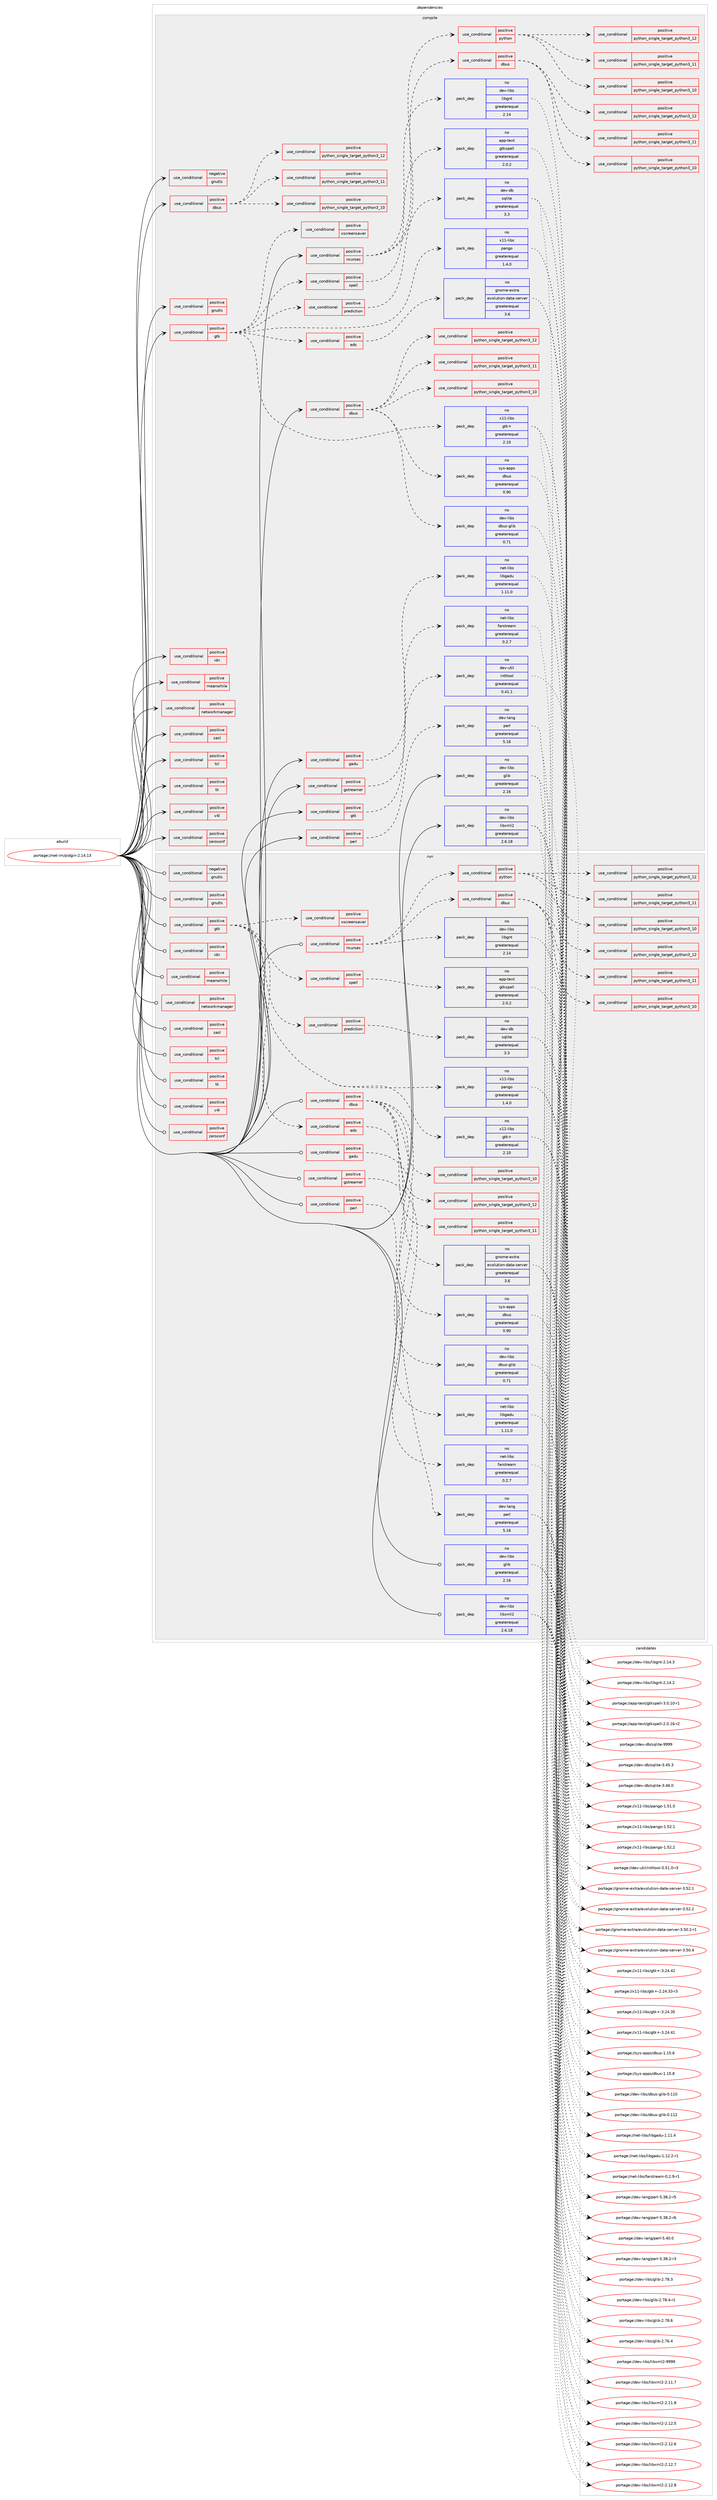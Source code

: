 digraph prolog {

# *************
# Graph options
# *************

newrank=true;
concentrate=true;
compound=true;
graph [rankdir=LR,fontname=Helvetica,fontsize=10,ranksep=1.5];#, ranksep=2.5, nodesep=0.2];
edge  [arrowhead=vee];
node  [fontname=Helvetica,fontsize=10];

# **********
# The ebuild
# **********

subgraph cluster_leftcol {
color=gray;
rank=same;
label=<<i>ebuild</i>>;
id [label="portage://net-im/pidgin-2.14.13", color=red, width=4, href="../net-im/pidgin-2.14.13.svg"];
}

# ****************
# The dependencies
# ****************

subgraph cluster_midcol {
color=gray;
label=<<i>dependencies</i>>;
subgraph cluster_compile {
fillcolor="#eeeeee";
style=filled;
label=<<i>compile</i>>;
subgraph cond89296 {
dependency180129 [label=<<TABLE BORDER="0" CELLBORDER="1" CELLSPACING="0" CELLPADDING="4"><TR><TD ROWSPAN="3" CELLPADDING="10">use_conditional</TD></TR><TR><TD>negative</TD></TR><TR><TD>gnutls</TD></TR></TABLE>>, shape=none, color=red];
# *** BEGIN UNKNOWN DEPENDENCY TYPE (TODO) ***
# dependency180129 -> package_dependency(portage://net-im/pidgin-2.14.13,install,no,dev-libs,nspr,none,[,,],[],[])
# *** END UNKNOWN DEPENDENCY TYPE (TODO) ***

# *** BEGIN UNKNOWN DEPENDENCY TYPE (TODO) ***
# dependency180129 -> package_dependency(portage://net-im/pidgin-2.14.13,install,no,dev-libs,nss,none,[,,],[],[])
# *** END UNKNOWN DEPENDENCY TYPE (TODO) ***

}
id:e -> dependency180129:w [weight=20,style="solid",arrowhead="vee"];
subgraph cond89297 {
dependency180130 [label=<<TABLE BORDER="0" CELLBORDER="1" CELLSPACING="0" CELLPADDING="4"><TR><TD ROWSPAN="3" CELLPADDING="10">use_conditional</TD></TR><TR><TD>positive</TD></TR><TR><TD>dbus</TD></TR></TABLE>>, shape=none, color=red];
subgraph cond89298 {
dependency180131 [label=<<TABLE BORDER="0" CELLBORDER="1" CELLSPACING="0" CELLPADDING="4"><TR><TD ROWSPAN="3" CELLPADDING="10">use_conditional</TD></TR><TR><TD>positive</TD></TR><TR><TD>python_single_target_python3_10</TD></TR></TABLE>>, shape=none, color=red];
# *** BEGIN UNKNOWN DEPENDENCY TYPE (TODO) ***
# dependency180131 -> package_dependency(portage://net-im/pidgin-2.14.13,install,no,dev-lang,python,none,[,,],[slot(3.10)],[])
# *** END UNKNOWN DEPENDENCY TYPE (TODO) ***

}
dependency180130:e -> dependency180131:w [weight=20,style="dashed",arrowhead="vee"];
subgraph cond89299 {
dependency180132 [label=<<TABLE BORDER="0" CELLBORDER="1" CELLSPACING="0" CELLPADDING="4"><TR><TD ROWSPAN="3" CELLPADDING="10">use_conditional</TD></TR><TR><TD>positive</TD></TR><TR><TD>python_single_target_python3_11</TD></TR></TABLE>>, shape=none, color=red];
# *** BEGIN UNKNOWN DEPENDENCY TYPE (TODO) ***
# dependency180132 -> package_dependency(portage://net-im/pidgin-2.14.13,install,no,dev-lang,python,none,[,,],[slot(3.11)],[])
# *** END UNKNOWN DEPENDENCY TYPE (TODO) ***

}
dependency180130:e -> dependency180132:w [weight=20,style="dashed",arrowhead="vee"];
subgraph cond89300 {
dependency180133 [label=<<TABLE BORDER="0" CELLBORDER="1" CELLSPACING="0" CELLPADDING="4"><TR><TD ROWSPAN="3" CELLPADDING="10">use_conditional</TD></TR><TR><TD>positive</TD></TR><TR><TD>python_single_target_python3_12</TD></TR></TABLE>>, shape=none, color=red];
# *** BEGIN UNKNOWN DEPENDENCY TYPE (TODO) ***
# dependency180133 -> package_dependency(portage://net-im/pidgin-2.14.13,install,no,dev-lang,python,none,[,,],[slot(3.12)],[])
# *** END UNKNOWN DEPENDENCY TYPE (TODO) ***

}
dependency180130:e -> dependency180133:w [weight=20,style="dashed",arrowhead="vee"];
}
id:e -> dependency180130:w [weight=20,style="solid",arrowhead="vee"];
subgraph cond89301 {
dependency180134 [label=<<TABLE BORDER="0" CELLBORDER="1" CELLSPACING="0" CELLPADDING="4"><TR><TD ROWSPAN="3" CELLPADDING="10">use_conditional</TD></TR><TR><TD>positive</TD></TR><TR><TD>dbus</TD></TR></TABLE>>, shape=none, color=red];
subgraph pack88285 {
dependency180135 [label=<<TABLE BORDER="0" CELLBORDER="1" CELLSPACING="0" CELLPADDING="4" WIDTH="220"><TR><TD ROWSPAN="6" CELLPADDING="30">pack_dep</TD></TR><TR><TD WIDTH="110">no</TD></TR><TR><TD>dev-libs</TD></TR><TR><TD>dbus-glib</TD></TR><TR><TD>greaterequal</TD></TR><TR><TD>0.71</TD></TR></TABLE>>, shape=none, color=blue];
}
dependency180134:e -> dependency180135:w [weight=20,style="dashed",arrowhead="vee"];
subgraph pack88286 {
dependency180136 [label=<<TABLE BORDER="0" CELLBORDER="1" CELLSPACING="0" CELLPADDING="4" WIDTH="220"><TR><TD ROWSPAN="6" CELLPADDING="30">pack_dep</TD></TR><TR><TD WIDTH="110">no</TD></TR><TR><TD>sys-apps</TD></TR><TR><TD>dbus</TD></TR><TR><TD>greaterequal</TD></TR><TR><TD>0.90</TD></TR></TABLE>>, shape=none, color=blue];
}
dependency180134:e -> dependency180136:w [weight=20,style="dashed",arrowhead="vee"];
subgraph cond89302 {
dependency180137 [label=<<TABLE BORDER="0" CELLBORDER="1" CELLSPACING="0" CELLPADDING="4"><TR><TD ROWSPAN="3" CELLPADDING="10">use_conditional</TD></TR><TR><TD>positive</TD></TR><TR><TD>python_single_target_python3_10</TD></TR></TABLE>>, shape=none, color=red];
# *** BEGIN UNKNOWN DEPENDENCY TYPE (TODO) ***
# dependency180137 -> package_dependency(portage://net-im/pidgin-2.14.13,install,no,dev-python,dbus-python,none,[,,],[],[use(enable(python_targets_python3_10),negative)])
# *** END UNKNOWN DEPENDENCY TYPE (TODO) ***

}
dependency180134:e -> dependency180137:w [weight=20,style="dashed",arrowhead="vee"];
subgraph cond89303 {
dependency180138 [label=<<TABLE BORDER="0" CELLBORDER="1" CELLSPACING="0" CELLPADDING="4"><TR><TD ROWSPAN="3" CELLPADDING="10">use_conditional</TD></TR><TR><TD>positive</TD></TR><TR><TD>python_single_target_python3_11</TD></TR></TABLE>>, shape=none, color=red];
# *** BEGIN UNKNOWN DEPENDENCY TYPE (TODO) ***
# dependency180138 -> package_dependency(portage://net-im/pidgin-2.14.13,install,no,dev-python,dbus-python,none,[,,],[],[use(enable(python_targets_python3_11),negative)])
# *** END UNKNOWN DEPENDENCY TYPE (TODO) ***

}
dependency180134:e -> dependency180138:w [weight=20,style="dashed",arrowhead="vee"];
subgraph cond89304 {
dependency180139 [label=<<TABLE BORDER="0" CELLBORDER="1" CELLSPACING="0" CELLPADDING="4"><TR><TD ROWSPAN="3" CELLPADDING="10">use_conditional</TD></TR><TR><TD>positive</TD></TR><TR><TD>python_single_target_python3_12</TD></TR></TABLE>>, shape=none, color=red];
# *** BEGIN UNKNOWN DEPENDENCY TYPE (TODO) ***
# dependency180139 -> package_dependency(portage://net-im/pidgin-2.14.13,install,no,dev-python,dbus-python,none,[,,],[],[use(enable(python_targets_python3_12),negative)])
# *** END UNKNOWN DEPENDENCY TYPE (TODO) ***

}
dependency180134:e -> dependency180139:w [weight=20,style="dashed",arrowhead="vee"];
}
id:e -> dependency180134:w [weight=20,style="solid",arrowhead="vee"];
subgraph cond89305 {
dependency180140 [label=<<TABLE BORDER="0" CELLBORDER="1" CELLSPACING="0" CELLPADDING="4"><TR><TD ROWSPAN="3" CELLPADDING="10">use_conditional</TD></TR><TR><TD>positive</TD></TR><TR><TD>gadu</TD></TR></TABLE>>, shape=none, color=red];
subgraph pack88287 {
dependency180141 [label=<<TABLE BORDER="0" CELLBORDER="1" CELLSPACING="0" CELLPADDING="4" WIDTH="220"><TR><TD ROWSPAN="6" CELLPADDING="30">pack_dep</TD></TR><TR><TD WIDTH="110">no</TD></TR><TR><TD>net-libs</TD></TR><TR><TD>libgadu</TD></TR><TR><TD>greaterequal</TD></TR><TR><TD>1.11.0</TD></TR></TABLE>>, shape=none, color=blue];
}
dependency180140:e -> dependency180141:w [weight=20,style="dashed",arrowhead="vee"];
}
id:e -> dependency180140:w [weight=20,style="solid",arrowhead="vee"];
subgraph cond89306 {
dependency180142 [label=<<TABLE BORDER="0" CELLBORDER="1" CELLSPACING="0" CELLPADDING="4"><TR><TD ROWSPAN="3" CELLPADDING="10">use_conditional</TD></TR><TR><TD>positive</TD></TR><TR><TD>gnutls</TD></TR></TABLE>>, shape=none, color=red];
# *** BEGIN UNKNOWN DEPENDENCY TYPE (TODO) ***
# dependency180142 -> package_dependency(portage://net-im/pidgin-2.14.13,install,no,net-libs,gnutls,none,[,,],any_same_slot,[])
# *** END UNKNOWN DEPENDENCY TYPE (TODO) ***

}
id:e -> dependency180142:w [weight=20,style="solid",arrowhead="vee"];
subgraph cond89307 {
dependency180143 [label=<<TABLE BORDER="0" CELLBORDER="1" CELLSPACING="0" CELLPADDING="4"><TR><TD ROWSPAN="3" CELLPADDING="10">use_conditional</TD></TR><TR><TD>positive</TD></TR><TR><TD>gstreamer</TD></TR></TABLE>>, shape=none, color=red];
# *** BEGIN UNKNOWN DEPENDENCY TYPE (TODO) ***
# dependency180143 -> package_dependency(portage://net-im/pidgin-2.14.13,install,no,media-libs,gstreamer,none,[,,],[slot(1.0)],[])
# *** END UNKNOWN DEPENDENCY TYPE (TODO) ***

# *** BEGIN UNKNOWN DEPENDENCY TYPE (TODO) ***
# dependency180143 -> package_dependency(portage://net-im/pidgin-2.14.13,install,no,media-libs,gst-plugins-base,none,[,,],[slot(1.0)],[])
# *** END UNKNOWN DEPENDENCY TYPE (TODO) ***

subgraph pack88288 {
dependency180144 [label=<<TABLE BORDER="0" CELLBORDER="1" CELLSPACING="0" CELLPADDING="4" WIDTH="220"><TR><TD ROWSPAN="6" CELLPADDING="30">pack_dep</TD></TR><TR><TD WIDTH="110">no</TD></TR><TR><TD>net-libs</TD></TR><TR><TD>farstream</TD></TR><TR><TD>greaterequal</TD></TR><TR><TD>0.2.7</TD></TR></TABLE>>, shape=none, color=blue];
}
dependency180143:e -> dependency180144:w [weight=20,style="dashed",arrowhead="vee"];
}
id:e -> dependency180143:w [weight=20,style="solid",arrowhead="vee"];
subgraph cond89308 {
dependency180145 [label=<<TABLE BORDER="0" CELLBORDER="1" CELLSPACING="0" CELLPADDING="4"><TR><TD ROWSPAN="3" CELLPADDING="10">use_conditional</TD></TR><TR><TD>positive</TD></TR><TR><TD>gtk</TD></TR></TABLE>>, shape=none, color=red];
# *** BEGIN UNKNOWN DEPENDENCY TYPE (TODO) ***
# dependency180145 -> package_dependency(portage://net-im/pidgin-2.14.13,install,no,x11-base,xorg-proto,none,[,,],[],[])
# *** END UNKNOWN DEPENDENCY TYPE (TODO) ***

subgraph pack88289 {
dependency180146 [label=<<TABLE BORDER="0" CELLBORDER="1" CELLSPACING="0" CELLPADDING="4" WIDTH="220"><TR><TD ROWSPAN="6" CELLPADDING="30">pack_dep</TD></TR><TR><TD WIDTH="110">no</TD></TR><TR><TD>dev-util</TD></TR><TR><TD>intltool</TD></TR><TR><TD>greaterequal</TD></TR><TR><TD>0.41.1</TD></TR></TABLE>>, shape=none, color=blue];
}
dependency180145:e -> dependency180146:w [weight=20,style="dashed",arrowhead="vee"];
# *** BEGIN UNKNOWN DEPENDENCY TYPE (TODO) ***
# dependency180145 -> package_dependency(portage://net-im/pidgin-2.14.13,install,no,sys-devel,gettext,none,[,,],[],[])
# *** END UNKNOWN DEPENDENCY TYPE (TODO) ***

}
id:e -> dependency180145:w [weight=20,style="solid",arrowhead="vee"];
subgraph cond89309 {
dependency180147 [label=<<TABLE BORDER="0" CELLBORDER="1" CELLSPACING="0" CELLPADDING="4"><TR><TD ROWSPAN="3" CELLPADDING="10">use_conditional</TD></TR><TR><TD>positive</TD></TR><TR><TD>gtk</TD></TR></TABLE>>, shape=none, color=red];
subgraph pack88290 {
dependency180148 [label=<<TABLE BORDER="0" CELLBORDER="1" CELLSPACING="0" CELLPADDING="4" WIDTH="220"><TR><TD ROWSPAN="6" CELLPADDING="30">pack_dep</TD></TR><TR><TD WIDTH="110">no</TD></TR><TR><TD>x11-libs</TD></TR><TR><TD>gtk+</TD></TR><TR><TD>greaterequal</TD></TR><TR><TD>2.10</TD></TR></TABLE>>, shape=none, color=blue];
}
dependency180147:e -> dependency180148:w [weight=20,style="dashed",arrowhead="vee"];
# *** BEGIN UNKNOWN DEPENDENCY TYPE (TODO) ***
# dependency180147 -> package_dependency(portage://net-im/pidgin-2.14.13,install,no,x11-libs,libSM,none,[,,],[],[])
# *** END UNKNOWN DEPENDENCY TYPE (TODO) ***

subgraph pack88291 {
dependency180149 [label=<<TABLE BORDER="0" CELLBORDER="1" CELLSPACING="0" CELLPADDING="4" WIDTH="220"><TR><TD ROWSPAN="6" CELLPADDING="30">pack_dep</TD></TR><TR><TD WIDTH="110">no</TD></TR><TR><TD>x11-libs</TD></TR><TR><TD>pango</TD></TR><TR><TD>greaterequal</TD></TR><TR><TD>1.4.0</TD></TR></TABLE>>, shape=none, color=blue];
}
dependency180147:e -> dependency180149:w [weight=20,style="dashed",arrowhead="vee"];
subgraph cond89310 {
dependency180150 [label=<<TABLE BORDER="0" CELLBORDER="1" CELLSPACING="0" CELLPADDING="4"><TR><TD ROWSPAN="3" CELLPADDING="10">use_conditional</TD></TR><TR><TD>positive</TD></TR><TR><TD>xscreensaver</TD></TR></TABLE>>, shape=none, color=red];
# *** BEGIN UNKNOWN DEPENDENCY TYPE (TODO) ***
# dependency180150 -> package_dependency(portage://net-im/pidgin-2.14.13,install,no,x11-libs,libXScrnSaver,none,[,,],[],[])
# *** END UNKNOWN DEPENDENCY TYPE (TODO) ***

}
dependency180147:e -> dependency180150:w [weight=20,style="dashed",arrowhead="vee"];
subgraph cond89311 {
dependency180151 [label=<<TABLE BORDER="0" CELLBORDER="1" CELLSPACING="0" CELLPADDING="4"><TR><TD ROWSPAN="3" CELLPADDING="10">use_conditional</TD></TR><TR><TD>positive</TD></TR><TR><TD>spell</TD></TR></TABLE>>, shape=none, color=red];
subgraph pack88292 {
dependency180152 [label=<<TABLE BORDER="0" CELLBORDER="1" CELLSPACING="0" CELLPADDING="4" WIDTH="220"><TR><TD ROWSPAN="6" CELLPADDING="30">pack_dep</TD></TR><TR><TD WIDTH="110">no</TD></TR><TR><TD>app-text</TD></TR><TR><TD>gtkspell</TD></TR><TR><TD>greaterequal</TD></TR><TR><TD>2.0.2</TD></TR></TABLE>>, shape=none, color=blue];
}
dependency180151:e -> dependency180152:w [weight=20,style="dashed",arrowhead="vee"];
}
dependency180147:e -> dependency180151:w [weight=20,style="dashed",arrowhead="vee"];
subgraph cond89312 {
dependency180153 [label=<<TABLE BORDER="0" CELLBORDER="1" CELLSPACING="0" CELLPADDING="4"><TR><TD ROWSPAN="3" CELLPADDING="10">use_conditional</TD></TR><TR><TD>positive</TD></TR><TR><TD>eds</TD></TR></TABLE>>, shape=none, color=red];
subgraph pack88293 {
dependency180154 [label=<<TABLE BORDER="0" CELLBORDER="1" CELLSPACING="0" CELLPADDING="4" WIDTH="220"><TR><TD ROWSPAN="6" CELLPADDING="30">pack_dep</TD></TR><TR><TD WIDTH="110">no</TD></TR><TR><TD>gnome-extra</TD></TR><TR><TD>evolution-data-server</TD></TR><TR><TD>greaterequal</TD></TR><TR><TD>3.6</TD></TR></TABLE>>, shape=none, color=blue];
}
dependency180153:e -> dependency180154:w [weight=20,style="dashed",arrowhead="vee"];
}
dependency180147:e -> dependency180153:w [weight=20,style="dashed",arrowhead="vee"];
subgraph cond89313 {
dependency180155 [label=<<TABLE BORDER="0" CELLBORDER="1" CELLSPACING="0" CELLPADDING="4"><TR><TD ROWSPAN="3" CELLPADDING="10">use_conditional</TD></TR><TR><TD>positive</TD></TR><TR><TD>prediction</TD></TR></TABLE>>, shape=none, color=red];
subgraph pack88294 {
dependency180156 [label=<<TABLE BORDER="0" CELLBORDER="1" CELLSPACING="0" CELLPADDING="4" WIDTH="220"><TR><TD ROWSPAN="6" CELLPADDING="30">pack_dep</TD></TR><TR><TD WIDTH="110">no</TD></TR><TR><TD>dev-db</TD></TR><TR><TD>sqlite</TD></TR><TR><TD>greaterequal</TD></TR><TR><TD>3.3</TD></TR></TABLE>>, shape=none, color=blue];
}
dependency180155:e -> dependency180156:w [weight=20,style="dashed",arrowhead="vee"];
}
dependency180147:e -> dependency180155:w [weight=20,style="dashed",arrowhead="vee"];
}
id:e -> dependency180147:w [weight=20,style="solid",arrowhead="vee"];
subgraph cond89314 {
dependency180157 [label=<<TABLE BORDER="0" CELLBORDER="1" CELLSPACING="0" CELLPADDING="4"><TR><TD ROWSPAN="3" CELLPADDING="10">use_conditional</TD></TR><TR><TD>positive</TD></TR><TR><TD>idn</TD></TR></TABLE>>, shape=none, color=red];
# *** BEGIN UNKNOWN DEPENDENCY TYPE (TODO) ***
# dependency180157 -> package_dependency(portage://net-im/pidgin-2.14.13,install,no,net-dns,libidn,none,[,,],any_same_slot,[])
# *** END UNKNOWN DEPENDENCY TYPE (TODO) ***

}
id:e -> dependency180157:w [weight=20,style="solid",arrowhead="vee"];
subgraph cond89315 {
dependency180158 [label=<<TABLE BORDER="0" CELLBORDER="1" CELLSPACING="0" CELLPADDING="4"><TR><TD ROWSPAN="3" CELLPADDING="10">use_conditional</TD></TR><TR><TD>positive</TD></TR><TR><TD>meanwhile</TD></TR></TABLE>>, shape=none, color=red];
# *** BEGIN UNKNOWN DEPENDENCY TYPE (TODO) ***
# dependency180158 -> package_dependency(portage://net-im/pidgin-2.14.13,install,no,net-libs,meanwhile,none,[,,],[],[])
# *** END UNKNOWN DEPENDENCY TYPE (TODO) ***

}
id:e -> dependency180158:w [weight=20,style="solid",arrowhead="vee"];
subgraph cond89316 {
dependency180159 [label=<<TABLE BORDER="0" CELLBORDER="1" CELLSPACING="0" CELLPADDING="4"><TR><TD ROWSPAN="3" CELLPADDING="10">use_conditional</TD></TR><TR><TD>positive</TD></TR><TR><TD>ncurses</TD></TR></TABLE>>, shape=none, color=red];
subgraph pack88295 {
dependency180160 [label=<<TABLE BORDER="0" CELLBORDER="1" CELLSPACING="0" CELLPADDING="4" WIDTH="220"><TR><TD ROWSPAN="6" CELLPADDING="30">pack_dep</TD></TR><TR><TD WIDTH="110">no</TD></TR><TR><TD>dev-libs</TD></TR><TR><TD>libgnt</TD></TR><TR><TD>greaterequal</TD></TR><TR><TD>2.14</TD></TR></TABLE>>, shape=none, color=blue];
}
dependency180159:e -> dependency180160:w [weight=20,style="dashed",arrowhead="vee"];
# *** BEGIN UNKNOWN DEPENDENCY TYPE (TODO) ***
# dependency180159 -> package_dependency(portage://net-im/pidgin-2.14.13,install,no,sys-libs,ncurses,none,[,,],any_same_slot,[use(enable(unicode),positive)])
# *** END UNKNOWN DEPENDENCY TYPE (TODO) ***

subgraph cond89317 {
dependency180161 [label=<<TABLE BORDER="0" CELLBORDER="1" CELLSPACING="0" CELLPADDING="4"><TR><TD ROWSPAN="3" CELLPADDING="10">use_conditional</TD></TR><TR><TD>positive</TD></TR><TR><TD>dbus</TD></TR></TABLE>>, shape=none, color=red];
subgraph cond89318 {
dependency180162 [label=<<TABLE BORDER="0" CELLBORDER="1" CELLSPACING="0" CELLPADDING="4"><TR><TD ROWSPAN="3" CELLPADDING="10">use_conditional</TD></TR><TR><TD>positive</TD></TR><TR><TD>python_single_target_python3_10</TD></TR></TABLE>>, shape=none, color=red];
# *** BEGIN UNKNOWN DEPENDENCY TYPE (TODO) ***
# dependency180162 -> package_dependency(portage://net-im/pidgin-2.14.13,install,no,dev-lang,python,none,[,,],[slot(3.10)],[])
# *** END UNKNOWN DEPENDENCY TYPE (TODO) ***

}
dependency180161:e -> dependency180162:w [weight=20,style="dashed",arrowhead="vee"];
subgraph cond89319 {
dependency180163 [label=<<TABLE BORDER="0" CELLBORDER="1" CELLSPACING="0" CELLPADDING="4"><TR><TD ROWSPAN="3" CELLPADDING="10">use_conditional</TD></TR><TR><TD>positive</TD></TR><TR><TD>python_single_target_python3_11</TD></TR></TABLE>>, shape=none, color=red];
# *** BEGIN UNKNOWN DEPENDENCY TYPE (TODO) ***
# dependency180163 -> package_dependency(portage://net-im/pidgin-2.14.13,install,no,dev-lang,python,none,[,,],[slot(3.11)],[])
# *** END UNKNOWN DEPENDENCY TYPE (TODO) ***

}
dependency180161:e -> dependency180163:w [weight=20,style="dashed",arrowhead="vee"];
subgraph cond89320 {
dependency180164 [label=<<TABLE BORDER="0" CELLBORDER="1" CELLSPACING="0" CELLPADDING="4"><TR><TD ROWSPAN="3" CELLPADDING="10">use_conditional</TD></TR><TR><TD>positive</TD></TR><TR><TD>python_single_target_python3_12</TD></TR></TABLE>>, shape=none, color=red];
# *** BEGIN UNKNOWN DEPENDENCY TYPE (TODO) ***
# dependency180164 -> package_dependency(portage://net-im/pidgin-2.14.13,install,no,dev-lang,python,none,[,,],[slot(3.12)],[])
# *** END UNKNOWN DEPENDENCY TYPE (TODO) ***

}
dependency180161:e -> dependency180164:w [weight=20,style="dashed",arrowhead="vee"];
}
dependency180159:e -> dependency180161:w [weight=20,style="dashed",arrowhead="vee"];
subgraph cond89321 {
dependency180165 [label=<<TABLE BORDER="0" CELLBORDER="1" CELLSPACING="0" CELLPADDING="4"><TR><TD ROWSPAN="3" CELLPADDING="10">use_conditional</TD></TR><TR><TD>positive</TD></TR><TR><TD>python</TD></TR></TABLE>>, shape=none, color=red];
subgraph cond89322 {
dependency180166 [label=<<TABLE BORDER="0" CELLBORDER="1" CELLSPACING="0" CELLPADDING="4"><TR><TD ROWSPAN="3" CELLPADDING="10">use_conditional</TD></TR><TR><TD>positive</TD></TR><TR><TD>python_single_target_python3_10</TD></TR></TABLE>>, shape=none, color=red];
# *** BEGIN UNKNOWN DEPENDENCY TYPE (TODO) ***
# dependency180166 -> package_dependency(portage://net-im/pidgin-2.14.13,install,no,dev-lang,python,none,[,,],[slot(3.10)],[])
# *** END UNKNOWN DEPENDENCY TYPE (TODO) ***

}
dependency180165:e -> dependency180166:w [weight=20,style="dashed",arrowhead="vee"];
subgraph cond89323 {
dependency180167 [label=<<TABLE BORDER="0" CELLBORDER="1" CELLSPACING="0" CELLPADDING="4"><TR><TD ROWSPAN="3" CELLPADDING="10">use_conditional</TD></TR><TR><TD>positive</TD></TR><TR><TD>python_single_target_python3_11</TD></TR></TABLE>>, shape=none, color=red];
# *** BEGIN UNKNOWN DEPENDENCY TYPE (TODO) ***
# dependency180167 -> package_dependency(portage://net-im/pidgin-2.14.13,install,no,dev-lang,python,none,[,,],[slot(3.11)],[])
# *** END UNKNOWN DEPENDENCY TYPE (TODO) ***

}
dependency180165:e -> dependency180167:w [weight=20,style="dashed",arrowhead="vee"];
subgraph cond89324 {
dependency180168 [label=<<TABLE BORDER="0" CELLBORDER="1" CELLSPACING="0" CELLPADDING="4"><TR><TD ROWSPAN="3" CELLPADDING="10">use_conditional</TD></TR><TR><TD>positive</TD></TR><TR><TD>python_single_target_python3_12</TD></TR></TABLE>>, shape=none, color=red];
# *** BEGIN UNKNOWN DEPENDENCY TYPE (TODO) ***
# dependency180168 -> package_dependency(portage://net-im/pidgin-2.14.13,install,no,dev-lang,python,none,[,,],[slot(3.12)],[])
# *** END UNKNOWN DEPENDENCY TYPE (TODO) ***

}
dependency180165:e -> dependency180168:w [weight=20,style="dashed",arrowhead="vee"];
}
dependency180159:e -> dependency180165:w [weight=20,style="dashed",arrowhead="vee"];
}
id:e -> dependency180159:w [weight=20,style="solid",arrowhead="vee"];
subgraph cond89325 {
dependency180169 [label=<<TABLE BORDER="0" CELLBORDER="1" CELLSPACING="0" CELLPADDING="4"><TR><TD ROWSPAN="3" CELLPADDING="10">use_conditional</TD></TR><TR><TD>positive</TD></TR><TR><TD>networkmanager</TD></TR></TABLE>>, shape=none, color=red];
# *** BEGIN UNKNOWN DEPENDENCY TYPE (TODO) ***
# dependency180169 -> package_dependency(portage://net-im/pidgin-2.14.13,install,no,net-misc,networkmanager,none,[,,],[],[])
# *** END UNKNOWN DEPENDENCY TYPE (TODO) ***

}
id:e -> dependency180169:w [weight=20,style="solid",arrowhead="vee"];
subgraph cond89326 {
dependency180170 [label=<<TABLE BORDER="0" CELLBORDER="1" CELLSPACING="0" CELLPADDING="4"><TR><TD ROWSPAN="3" CELLPADDING="10">use_conditional</TD></TR><TR><TD>positive</TD></TR><TR><TD>perl</TD></TR></TABLE>>, shape=none, color=red];
subgraph pack88296 {
dependency180171 [label=<<TABLE BORDER="0" CELLBORDER="1" CELLSPACING="0" CELLPADDING="4" WIDTH="220"><TR><TD ROWSPAN="6" CELLPADDING="30">pack_dep</TD></TR><TR><TD WIDTH="110">no</TD></TR><TR><TD>dev-lang</TD></TR><TR><TD>perl</TD></TR><TR><TD>greaterequal</TD></TR><TR><TD>5.16</TD></TR></TABLE>>, shape=none, color=blue];
}
dependency180170:e -> dependency180171:w [weight=20,style="dashed",arrowhead="vee"];
}
id:e -> dependency180170:w [weight=20,style="solid",arrowhead="vee"];
subgraph cond89327 {
dependency180172 [label=<<TABLE BORDER="0" CELLBORDER="1" CELLSPACING="0" CELLPADDING="4"><TR><TD ROWSPAN="3" CELLPADDING="10">use_conditional</TD></TR><TR><TD>positive</TD></TR><TR><TD>sasl</TD></TR></TABLE>>, shape=none, color=red];
# *** BEGIN UNKNOWN DEPENDENCY TYPE (TODO) ***
# dependency180172 -> package_dependency(portage://net-im/pidgin-2.14.13,install,no,dev-libs,cyrus-sasl,none,[,,],[slot(2)],[])
# *** END UNKNOWN DEPENDENCY TYPE (TODO) ***

}
id:e -> dependency180172:w [weight=20,style="solid",arrowhead="vee"];
subgraph cond89328 {
dependency180173 [label=<<TABLE BORDER="0" CELLBORDER="1" CELLSPACING="0" CELLPADDING="4"><TR><TD ROWSPAN="3" CELLPADDING="10">use_conditional</TD></TR><TR><TD>positive</TD></TR><TR><TD>tcl</TD></TR></TABLE>>, shape=none, color=red];
# *** BEGIN UNKNOWN DEPENDENCY TYPE (TODO) ***
# dependency180173 -> package_dependency(portage://net-im/pidgin-2.14.13,install,no,dev-lang,tcl,none,[,,],[slot(0),equal],[])
# *** END UNKNOWN DEPENDENCY TYPE (TODO) ***

}
id:e -> dependency180173:w [weight=20,style="solid",arrowhead="vee"];
subgraph cond89329 {
dependency180174 [label=<<TABLE BORDER="0" CELLBORDER="1" CELLSPACING="0" CELLPADDING="4"><TR><TD ROWSPAN="3" CELLPADDING="10">use_conditional</TD></TR><TR><TD>positive</TD></TR><TR><TD>tk</TD></TR></TABLE>>, shape=none, color=red];
# *** BEGIN UNKNOWN DEPENDENCY TYPE (TODO) ***
# dependency180174 -> package_dependency(portage://net-im/pidgin-2.14.13,install,no,dev-lang,tk,none,[,,],[slot(0),equal],[])
# *** END UNKNOWN DEPENDENCY TYPE (TODO) ***

}
id:e -> dependency180174:w [weight=20,style="solid",arrowhead="vee"];
subgraph cond89330 {
dependency180175 [label=<<TABLE BORDER="0" CELLBORDER="1" CELLSPACING="0" CELLPADDING="4"><TR><TD ROWSPAN="3" CELLPADDING="10">use_conditional</TD></TR><TR><TD>positive</TD></TR><TR><TD>v4l</TD></TR></TABLE>>, shape=none, color=red];
# *** BEGIN UNKNOWN DEPENDENCY TYPE (TODO) ***
# dependency180175 -> package_dependency(portage://net-im/pidgin-2.14.13,install,no,media-plugins,gst-plugins-v4l2,none,[,,],[],[])
# *** END UNKNOWN DEPENDENCY TYPE (TODO) ***

}
id:e -> dependency180175:w [weight=20,style="solid",arrowhead="vee"];
subgraph cond89331 {
dependency180176 [label=<<TABLE BORDER="0" CELLBORDER="1" CELLSPACING="0" CELLPADDING="4"><TR><TD ROWSPAN="3" CELLPADDING="10">use_conditional</TD></TR><TR><TD>positive</TD></TR><TR><TD>zeroconf</TD></TR></TABLE>>, shape=none, color=red];
# *** BEGIN UNKNOWN DEPENDENCY TYPE (TODO) ***
# dependency180176 -> package_dependency(portage://net-im/pidgin-2.14.13,install,no,net-dns,avahi,none,[,,],[],[use(enable(dbus),none)])
# *** END UNKNOWN DEPENDENCY TYPE (TODO) ***

}
id:e -> dependency180176:w [weight=20,style="solid",arrowhead="vee"];
subgraph pack88297 {
dependency180177 [label=<<TABLE BORDER="0" CELLBORDER="1" CELLSPACING="0" CELLPADDING="4" WIDTH="220"><TR><TD ROWSPAN="6" CELLPADDING="30">pack_dep</TD></TR><TR><TD WIDTH="110">no</TD></TR><TR><TD>dev-libs</TD></TR><TR><TD>glib</TD></TR><TR><TD>greaterequal</TD></TR><TR><TD>2.16</TD></TR></TABLE>>, shape=none, color=blue];
}
id:e -> dependency180177:w [weight=20,style="solid",arrowhead="vee"];
subgraph pack88298 {
dependency180178 [label=<<TABLE BORDER="0" CELLBORDER="1" CELLSPACING="0" CELLPADDING="4" WIDTH="220"><TR><TD ROWSPAN="6" CELLPADDING="30">pack_dep</TD></TR><TR><TD WIDTH="110">no</TD></TR><TR><TD>dev-libs</TD></TR><TR><TD>libxml2</TD></TR><TR><TD>greaterequal</TD></TR><TR><TD>2.6.18</TD></TR></TABLE>>, shape=none, color=blue];
}
id:e -> dependency180178:w [weight=20,style="solid",arrowhead="vee"];
}
subgraph cluster_compileandrun {
fillcolor="#eeeeee";
style=filled;
label=<<i>compile and run</i>>;
}
subgraph cluster_run {
fillcolor="#eeeeee";
style=filled;
label=<<i>run</i>>;
subgraph cond89332 {
dependency180179 [label=<<TABLE BORDER="0" CELLBORDER="1" CELLSPACING="0" CELLPADDING="4"><TR><TD ROWSPAN="3" CELLPADDING="10">use_conditional</TD></TR><TR><TD>negative</TD></TR><TR><TD>gnutls</TD></TR></TABLE>>, shape=none, color=red];
# *** BEGIN UNKNOWN DEPENDENCY TYPE (TODO) ***
# dependency180179 -> package_dependency(portage://net-im/pidgin-2.14.13,run,no,dev-libs,nspr,none,[,,],[],[])
# *** END UNKNOWN DEPENDENCY TYPE (TODO) ***

# *** BEGIN UNKNOWN DEPENDENCY TYPE (TODO) ***
# dependency180179 -> package_dependency(portage://net-im/pidgin-2.14.13,run,no,dev-libs,nss,none,[,,],[],[])
# *** END UNKNOWN DEPENDENCY TYPE (TODO) ***

}
id:e -> dependency180179:w [weight=20,style="solid",arrowhead="odot"];
subgraph cond89333 {
dependency180180 [label=<<TABLE BORDER="0" CELLBORDER="1" CELLSPACING="0" CELLPADDING="4"><TR><TD ROWSPAN="3" CELLPADDING="10">use_conditional</TD></TR><TR><TD>positive</TD></TR><TR><TD>dbus</TD></TR></TABLE>>, shape=none, color=red];
subgraph pack88299 {
dependency180181 [label=<<TABLE BORDER="0" CELLBORDER="1" CELLSPACING="0" CELLPADDING="4" WIDTH="220"><TR><TD ROWSPAN="6" CELLPADDING="30">pack_dep</TD></TR><TR><TD WIDTH="110">no</TD></TR><TR><TD>dev-libs</TD></TR><TR><TD>dbus-glib</TD></TR><TR><TD>greaterequal</TD></TR><TR><TD>0.71</TD></TR></TABLE>>, shape=none, color=blue];
}
dependency180180:e -> dependency180181:w [weight=20,style="dashed",arrowhead="vee"];
subgraph pack88300 {
dependency180182 [label=<<TABLE BORDER="0" CELLBORDER="1" CELLSPACING="0" CELLPADDING="4" WIDTH="220"><TR><TD ROWSPAN="6" CELLPADDING="30">pack_dep</TD></TR><TR><TD WIDTH="110">no</TD></TR><TR><TD>sys-apps</TD></TR><TR><TD>dbus</TD></TR><TR><TD>greaterequal</TD></TR><TR><TD>0.90</TD></TR></TABLE>>, shape=none, color=blue];
}
dependency180180:e -> dependency180182:w [weight=20,style="dashed",arrowhead="vee"];
subgraph cond89334 {
dependency180183 [label=<<TABLE BORDER="0" CELLBORDER="1" CELLSPACING="0" CELLPADDING="4"><TR><TD ROWSPAN="3" CELLPADDING="10">use_conditional</TD></TR><TR><TD>positive</TD></TR><TR><TD>python_single_target_python3_10</TD></TR></TABLE>>, shape=none, color=red];
# *** BEGIN UNKNOWN DEPENDENCY TYPE (TODO) ***
# dependency180183 -> package_dependency(portage://net-im/pidgin-2.14.13,run,no,dev-python,dbus-python,none,[,,],[],[use(enable(python_targets_python3_10),negative)])
# *** END UNKNOWN DEPENDENCY TYPE (TODO) ***

}
dependency180180:e -> dependency180183:w [weight=20,style="dashed",arrowhead="vee"];
subgraph cond89335 {
dependency180184 [label=<<TABLE BORDER="0" CELLBORDER="1" CELLSPACING="0" CELLPADDING="4"><TR><TD ROWSPAN="3" CELLPADDING="10">use_conditional</TD></TR><TR><TD>positive</TD></TR><TR><TD>python_single_target_python3_11</TD></TR></TABLE>>, shape=none, color=red];
# *** BEGIN UNKNOWN DEPENDENCY TYPE (TODO) ***
# dependency180184 -> package_dependency(portage://net-im/pidgin-2.14.13,run,no,dev-python,dbus-python,none,[,,],[],[use(enable(python_targets_python3_11),negative)])
# *** END UNKNOWN DEPENDENCY TYPE (TODO) ***

}
dependency180180:e -> dependency180184:w [weight=20,style="dashed",arrowhead="vee"];
subgraph cond89336 {
dependency180185 [label=<<TABLE BORDER="0" CELLBORDER="1" CELLSPACING="0" CELLPADDING="4"><TR><TD ROWSPAN="3" CELLPADDING="10">use_conditional</TD></TR><TR><TD>positive</TD></TR><TR><TD>python_single_target_python3_12</TD></TR></TABLE>>, shape=none, color=red];
# *** BEGIN UNKNOWN DEPENDENCY TYPE (TODO) ***
# dependency180185 -> package_dependency(portage://net-im/pidgin-2.14.13,run,no,dev-python,dbus-python,none,[,,],[],[use(enable(python_targets_python3_12),negative)])
# *** END UNKNOWN DEPENDENCY TYPE (TODO) ***

}
dependency180180:e -> dependency180185:w [weight=20,style="dashed",arrowhead="vee"];
}
id:e -> dependency180180:w [weight=20,style="solid",arrowhead="odot"];
subgraph cond89337 {
dependency180186 [label=<<TABLE BORDER="0" CELLBORDER="1" CELLSPACING="0" CELLPADDING="4"><TR><TD ROWSPAN="3" CELLPADDING="10">use_conditional</TD></TR><TR><TD>positive</TD></TR><TR><TD>gadu</TD></TR></TABLE>>, shape=none, color=red];
subgraph pack88301 {
dependency180187 [label=<<TABLE BORDER="0" CELLBORDER="1" CELLSPACING="0" CELLPADDING="4" WIDTH="220"><TR><TD ROWSPAN="6" CELLPADDING="30">pack_dep</TD></TR><TR><TD WIDTH="110">no</TD></TR><TR><TD>net-libs</TD></TR><TR><TD>libgadu</TD></TR><TR><TD>greaterequal</TD></TR><TR><TD>1.11.0</TD></TR></TABLE>>, shape=none, color=blue];
}
dependency180186:e -> dependency180187:w [weight=20,style="dashed",arrowhead="vee"];
}
id:e -> dependency180186:w [weight=20,style="solid",arrowhead="odot"];
subgraph cond89338 {
dependency180188 [label=<<TABLE BORDER="0" CELLBORDER="1" CELLSPACING="0" CELLPADDING="4"><TR><TD ROWSPAN="3" CELLPADDING="10">use_conditional</TD></TR><TR><TD>positive</TD></TR><TR><TD>gnutls</TD></TR></TABLE>>, shape=none, color=red];
# *** BEGIN UNKNOWN DEPENDENCY TYPE (TODO) ***
# dependency180188 -> package_dependency(portage://net-im/pidgin-2.14.13,run,no,net-libs,gnutls,none,[,,],any_same_slot,[])
# *** END UNKNOWN DEPENDENCY TYPE (TODO) ***

}
id:e -> dependency180188:w [weight=20,style="solid",arrowhead="odot"];
subgraph cond89339 {
dependency180189 [label=<<TABLE BORDER="0" CELLBORDER="1" CELLSPACING="0" CELLPADDING="4"><TR><TD ROWSPAN="3" CELLPADDING="10">use_conditional</TD></TR><TR><TD>positive</TD></TR><TR><TD>gstreamer</TD></TR></TABLE>>, shape=none, color=red];
# *** BEGIN UNKNOWN DEPENDENCY TYPE (TODO) ***
# dependency180189 -> package_dependency(portage://net-im/pidgin-2.14.13,run,no,media-libs,gstreamer,none,[,,],[slot(1.0)],[])
# *** END UNKNOWN DEPENDENCY TYPE (TODO) ***

# *** BEGIN UNKNOWN DEPENDENCY TYPE (TODO) ***
# dependency180189 -> package_dependency(portage://net-im/pidgin-2.14.13,run,no,media-libs,gst-plugins-base,none,[,,],[slot(1.0)],[])
# *** END UNKNOWN DEPENDENCY TYPE (TODO) ***

subgraph pack88302 {
dependency180190 [label=<<TABLE BORDER="0" CELLBORDER="1" CELLSPACING="0" CELLPADDING="4" WIDTH="220"><TR><TD ROWSPAN="6" CELLPADDING="30">pack_dep</TD></TR><TR><TD WIDTH="110">no</TD></TR><TR><TD>net-libs</TD></TR><TR><TD>farstream</TD></TR><TR><TD>greaterequal</TD></TR><TR><TD>0.2.7</TD></TR></TABLE>>, shape=none, color=blue];
}
dependency180189:e -> dependency180190:w [weight=20,style="dashed",arrowhead="vee"];
}
id:e -> dependency180189:w [weight=20,style="solid",arrowhead="odot"];
subgraph cond89340 {
dependency180191 [label=<<TABLE BORDER="0" CELLBORDER="1" CELLSPACING="0" CELLPADDING="4"><TR><TD ROWSPAN="3" CELLPADDING="10">use_conditional</TD></TR><TR><TD>positive</TD></TR><TR><TD>gtk</TD></TR></TABLE>>, shape=none, color=red];
subgraph pack88303 {
dependency180192 [label=<<TABLE BORDER="0" CELLBORDER="1" CELLSPACING="0" CELLPADDING="4" WIDTH="220"><TR><TD ROWSPAN="6" CELLPADDING="30">pack_dep</TD></TR><TR><TD WIDTH="110">no</TD></TR><TR><TD>x11-libs</TD></TR><TR><TD>gtk+</TD></TR><TR><TD>greaterequal</TD></TR><TR><TD>2.10</TD></TR></TABLE>>, shape=none, color=blue];
}
dependency180191:e -> dependency180192:w [weight=20,style="dashed",arrowhead="vee"];
# *** BEGIN UNKNOWN DEPENDENCY TYPE (TODO) ***
# dependency180191 -> package_dependency(portage://net-im/pidgin-2.14.13,run,no,x11-libs,libSM,none,[,,],[],[])
# *** END UNKNOWN DEPENDENCY TYPE (TODO) ***

subgraph pack88304 {
dependency180193 [label=<<TABLE BORDER="0" CELLBORDER="1" CELLSPACING="0" CELLPADDING="4" WIDTH="220"><TR><TD ROWSPAN="6" CELLPADDING="30">pack_dep</TD></TR><TR><TD WIDTH="110">no</TD></TR><TR><TD>x11-libs</TD></TR><TR><TD>pango</TD></TR><TR><TD>greaterequal</TD></TR><TR><TD>1.4.0</TD></TR></TABLE>>, shape=none, color=blue];
}
dependency180191:e -> dependency180193:w [weight=20,style="dashed",arrowhead="vee"];
subgraph cond89341 {
dependency180194 [label=<<TABLE BORDER="0" CELLBORDER="1" CELLSPACING="0" CELLPADDING="4"><TR><TD ROWSPAN="3" CELLPADDING="10">use_conditional</TD></TR><TR><TD>positive</TD></TR><TR><TD>xscreensaver</TD></TR></TABLE>>, shape=none, color=red];
# *** BEGIN UNKNOWN DEPENDENCY TYPE (TODO) ***
# dependency180194 -> package_dependency(portage://net-im/pidgin-2.14.13,run,no,x11-libs,libXScrnSaver,none,[,,],[],[])
# *** END UNKNOWN DEPENDENCY TYPE (TODO) ***

}
dependency180191:e -> dependency180194:w [weight=20,style="dashed",arrowhead="vee"];
subgraph cond89342 {
dependency180195 [label=<<TABLE BORDER="0" CELLBORDER="1" CELLSPACING="0" CELLPADDING="4"><TR><TD ROWSPAN="3" CELLPADDING="10">use_conditional</TD></TR><TR><TD>positive</TD></TR><TR><TD>spell</TD></TR></TABLE>>, shape=none, color=red];
subgraph pack88305 {
dependency180196 [label=<<TABLE BORDER="0" CELLBORDER="1" CELLSPACING="0" CELLPADDING="4" WIDTH="220"><TR><TD ROWSPAN="6" CELLPADDING="30">pack_dep</TD></TR><TR><TD WIDTH="110">no</TD></TR><TR><TD>app-text</TD></TR><TR><TD>gtkspell</TD></TR><TR><TD>greaterequal</TD></TR><TR><TD>2.0.2</TD></TR></TABLE>>, shape=none, color=blue];
}
dependency180195:e -> dependency180196:w [weight=20,style="dashed",arrowhead="vee"];
}
dependency180191:e -> dependency180195:w [weight=20,style="dashed",arrowhead="vee"];
subgraph cond89343 {
dependency180197 [label=<<TABLE BORDER="0" CELLBORDER="1" CELLSPACING="0" CELLPADDING="4"><TR><TD ROWSPAN="3" CELLPADDING="10">use_conditional</TD></TR><TR><TD>positive</TD></TR><TR><TD>eds</TD></TR></TABLE>>, shape=none, color=red];
subgraph pack88306 {
dependency180198 [label=<<TABLE BORDER="0" CELLBORDER="1" CELLSPACING="0" CELLPADDING="4" WIDTH="220"><TR><TD ROWSPAN="6" CELLPADDING="30">pack_dep</TD></TR><TR><TD WIDTH="110">no</TD></TR><TR><TD>gnome-extra</TD></TR><TR><TD>evolution-data-server</TD></TR><TR><TD>greaterequal</TD></TR><TR><TD>3.6</TD></TR></TABLE>>, shape=none, color=blue];
}
dependency180197:e -> dependency180198:w [weight=20,style="dashed",arrowhead="vee"];
}
dependency180191:e -> dependency180197:w [weight=20,style="dashed",arrowhead="vee"];
subgraph cond89344 {
dependency180199 [label=<<TABLE BORDER="0" CELLBORDER="1" CELLSPACING="0" CELLPADDING="4"><TR><TD ROWSPAN="3" CELLPADDING="10">use_conditional</TD></TR><TR><TD>positive</TD></TR><TR><TD>prediction</TD></TR></TABLE>>, shape=none, color=red];
subgraph pack88307 {
dependency180200 [label=<<TABLE BORDER="0" CELLBORDER="1" CELLSPACING="0" CELLPADDING="4" WIDTH="220"><TR><TD ROWSPAN="6" CELLPADDING="30">pack_dep</TD></TR><TR><TD WIDTH="110">no</TD></TR><TR><TD>dev-db</TD></TR><TR><TD>sqlite</TD></TR><TR><TD>greaterequal</TD></TR><TR><TD>3.3</TD></TR></TABLE>>, shape=none, color=blue];
}
dependency180199:e -> dependency180200:w [weight=20,style="dashed",arrowhead="vee"];
}
dependency180191:e -> dependency180199:w [weight=20,style="dashed",arrowhead="vee"];
}
id:e -> dependency180191:w [weight=20,style="solid",arrowhead="odot"];
subgraph cond89345 {
dependency180201 [label=<<TABLE BORDER="0" CELLBORDER="1" CELLSPACING="0" CELLPADDING="4"><TR><TD ROWSPAN="3" CELLPADDING="10">use_conditional</TD></TR><TR><TD>positive</TD></TR><TR><TD>idn</TD></TR></TABLE>>, shape=none, color=red];
# *** BEGIN UNKNOWN DEPENDENCY TYPE (TODO) ***
# dependency180201 -> package_dependency(portage://net-im/pidgin-2.14.13,run,no,net-dns,libidn,none,[,,],any_same_slot,[])
# *** END UNKNOWN DEPENDENCY TYPE (TODO) ***

}
id:e -> dependency180201:w [weight=20,style="solid",arrowhead="odot"];
subgraph cond89346 {
dependency180202 [label=<<TABLE BORDER="0" CELLBORDER="1" CELLSPACING="0" CELLPADDING="4"><TR><TD ROWSPAN="3" CELLPADDING="10">use_conditional</TD></TR><TR><TD>positive</TD></TR><TR><TD>meanwhile</TD></TR></TABLE>>, shape=none, color=red];
# *** BEGIN UNKNOWN DEPENDENCY TYPE (TODO) ***
# dependency180202 -> package_dependency(portage://net-im/pidgin-2.14.13,run,no,net-libs,meanwhile,none,[,,],[],[])
# *** END UNKNOWN DEPENDENCY TYPE (TODO) ***

}
id:e -> dependency180202:w [weight=20,style="solid",arrowhead="odot"];
subgraph cond89347 {
dependency180203 [label=<<TABLE BORDER="0" CELLBORDER="1" CELLSPACING="0" CELLPADDING="4"><TR><TD ROWSPAN="3" CELLPADDING="10">use_conditional</TD></TR><TR><TD>positive</TD></TR><TR><TD>ncurses</TD></TR></TABLE>>, shape=none, color=red];
subgraph pack88308 {
dependency180204 [label=<<TABLE BORDER="0" CELLBORDER="1" CELLSPACING="0" CELLPADDING="4" WIDTH="220"><TR><TD ROWSPAN="6" CELLPADDING="30">pack_dep</TD></TR><TR><TD WIDTH="110">no</TD></TR><TR><TD>dev-libs</TD></TR><TR><TD>libgnt</TD></TR><TR><TD>greaterequal</TD></TR><TR><TD>2.14</TD></TR></TABLE>>, shape=none, color=blue];
}
dependency180203:e -> dependency180204:w [weight=20,style="dashed",arrowhead="vee"];
# *** BEGIN UNKNOWN DEPENDENCY TYPE (TODO) ***
# dependency180203 -> package_dependency(portage://net-im/pidgin-2.14.13,run,no,sys-libs,ncurses,none,[,,],any_same_slot,[use(enable(unicode),positive)])
# *** END UNKNOWN DEPENDENCY TYPE (TODO) ***

subgraph cond89348 {
dependency180205 [label=<<TABLE BORDER="0" CELLBORDER="1" CELLSPACING="0" CELLPADDING="4"><TR><TD ROWSPAN="3" CELLPADDING="10">use_conditional</TD></TR><TR><TD>positive</TD></TR><TR><TD>dbus</TD></TR></TABLE>>, shape=none, color=red];
subgraph cond89349 {
dependency180206 [label=<<TABLE BORDER="0" CELLBORDER="1" CELLSPACING="0" CELLPADDING="4"><TR><TD ROWSPAN="3" CELLPADDING="10">use_conditional</TD></TR><TR><TD>positive</TD></TR><TR><TD>python_single_target_python3_10</TD></TR></TABLE>>, shape=none, color=red];
# *** BEGIN UNKNOWN DEPENDENCY TYPE (TODO) ***
# dependency180206 -> package_dependency(portage://net-im/pidgin-2.14.13,run,no,dev-lang,python,none,[,,],[slot(3.10)],[])
# *** END UNKNOWN DEPENDENCY TYPE (TODO) ***

}
dependency180205:e -> dependency180206:w [weight=20,style="dashed",arrowhead="vee"];
subgraph cond89350 {
dependency180207 [label=<<TABLE BORDER="0" CELLBORDER="1" CELLSPACING="0" CELLPADDING="4"><TR><TD ROWSPAN="3" CELLPADDING="10">use_conditional</TD></TR><TR><TD>positive</TD></TR><TR><TD>python_single_target_python3_11</TD></TR></TABLE>>, shape=none, color=red];
# *** BEGIN UNKNOWN DEPENDENCY TYPE (TODO) ***
# dependency180207 -> package_dependency(portage://net-im/pidgin-2.14.13,run,no,dev-lang,python,none,[,,],[slot(3.11)],[])
# *** END UNKNOWN DEPENDENCY TYPE (TODO) ***

}
dependency180205:e -> dependency180207:w [weight=20,style="dashed",arrowhead="vee"];
subgraph cond89351 {
dependency180208 [label=<<TABLE BORDER="0" CELLBORDER="1" CELLSPACING="0" CELLPADDING="4"><TR><TD ROWSPAN="3" CELLPADDING="10">use_conditional</TD></TR><TR><TD>positive</TD></TR><TR><TD>python_single_target_python3_12</TD></TR></TABLE>>, shape=none, color=red];
# *** BEGIN UNKNOWN DEPENDENCY TYPE (TODO) ***
# dependency180208 -> package_dependency(portage://net-im/pidgin-2.14.13,run,no,dev-lang,python,none,[,,],[slot(3.12)],[])
# *** END UNKNOWN DEPENDENCY TYPE (TODO) ***

}
dependency180205:e -> dependency180208:w [weight=20,style="dashed",arrowhead="vee"];
}
dependency180203:e -> dependency180205:w [weight=20,style="dashed",arrowhead="vee"];
subgraph cond89352 {
dependency180209 [label=<<TABLE BORDER="0" CELLBORDER="1" CELLSPACING="0" CELLPADDING="4"><TR><TD ROWSPAN="3" CELLPADDING="10">use_conditional</TD></TR><TR><TD>positive</TD></TR><TR><TD>python</TD></TR></TABLE>>, shape=none, color=red];
subgraph cond89353 {
dependency180210 [label=<<TABLE BORDER="0" CELLBORDER="1" CELLSPACING="0" CELLPADDING="4"><TR><TD ROWSPAN="3" CELLPADDING="10">use_conditional</TD></TR><TR><TD>positive</TD></TR><TR><TD>python_single_target_python3_10</TD></TR></TABLE>>, shape=none, color=red];
# *** BEGIN UNKNOWN DEPENDENCY TYPE (TODO) ***
# dependency180210 -> package_dependency(portage://net-im/pidgin-2.14.13,run,no,dev-lang,python,none,[,,],[slot(3.10)],[])
# *** END UNKNOWN DEPENDENCY TYPE (TODO) ***

}
dependency180209:e -> dependency180210:w [weight=20,style="dashed",arrowhead="vee"];
subgraph cond89354 {
dependency180211 [label=<<TABLE BORDER="0" CELLBORDER="1" CELLSPACING="0" CELLPADDING="4"><TR><TD ROWSPAN="3" CELLPADDING="10">use_conditional</TD></TR><TR><TD>positive</TD></TR><TR><TD>python_single_target_python3_11</TD></TR></TABLE>>, shape=none, color=red];
# *** BEGIN UNKNOWN DEPENDENCY TYPE (TODO) ***
# dependency180211 -> package_dependency(portage://net-im/pidgin-2.14.13,run,no,dev-lang,python,none,[,,],[slot(3.11)],[])
# *** END UNKNOWN DEPENDENCY TYPE (TODO) ***

}
dependency180209:e -> dependency180211:w [weight=20,style="dashed",arrowhead="vee"];
subgraph cond89355 {
dependency180212 [label=<<TABLE BORDER="0" CELLBORDER="1" CELLSPACING="0" CELLPADDING="4"><TR><TD ROWSPAN="3" CELLPADDING="10">use_conditional</TD></TR><TR><TD>positive</TD></TR><TR><TD>python_single_target_python3_12</TD></TR></TABLE>>, shape=none, color=red];
# *** BEGIN UNKNOWN DEPENDENCY TYPE (TODO) ***
# dependency180212 -> package_dependency(portage://net-im/pidgin-2.14.13,run,no,dev-lang,python,none,[,,],[slot(3.12)],[])
# *** END UNKNOWN DEPENDENCY TYPE (TODO) ***

}
dependency180209:e -> dependency180212:w [weight=20,style="dashed",arrowhead="vee"];
}
dependency180203:e -> dependency180209:w [weight=20,style="dashed",arrowhead="vee"];
}
id:e -> dependency180203:w [weight=20,style="solid",arrowhead="odot"];
subgraph cond89356 {
dependency180213 [label=<<TABLE BORDER="0" CELLBORDER="1" CELLSPACING="0" CELLPADDING="4"><TR><TD ROWSPAN="3" CELLPADDING="10">use_conditional</TD></TR><TR><TD>positive</TD></TR><TR><TD>networkmanager</TD></TR></TABLE>>, shape=none, color=red];
# *** BEGIN UNKNOWN DEPENDENCY TYPE (TODO) ***
# dependency180213 -> package_dependency(portage://net-im/pidgin-2.14.13,run,no,net-misc,networkmanager,none,[,,],[],[])
# *** END UNKNOWN DEPENDENCY TYPE (TODO) ***

}
id:e -> dependency180213:w [weight=20,style="solid",arrowhead="odot"];
subgraph cond89357 {
dependency180214 [label=<<TABLE BORDER="0" CELLBORDER="1" CELLSPACING="0" CELLPADDING="4"><TR><TD ROWSPAN="3" CELLPADDING="10">use_conditional</TD></TR><TR><TD>positive</TD></TR><TR><TD>perl</TD></TR></TABLE>>, shape=none, color=red];
subgraph pack88309 {
dependency180215 [label=<<TABLE BORDER="0" CELLBORDER="1" CELLSPACING="0" CELLPADDING="4" WIDTH="220"><TR><TD ROWSPAN="6" CELLPADDING="30">pack_dep</TD></TR><TR><TD WIDTH="110">no</TD></TR><TR><TD>dev-lang</TD></TR><TR><TD>perl</TD></TR><TR><TD>greaterequal</TD></TR><TR><TD>5.16</TD></TR></TABLE>>, shape=none, color=blue];
}
dependency180214:e -> dependency180215:w [weight=20,style="dashed",arrowhead="vee"];
}
id:e -> dependency180214:w [weight=20,style="solid",arrowhead="odot"];
subgraph cond89358 {
dependency180216 [label=<<TABLE BORDER="0" CELLBORDER="1" CELLSPACING="0" CELLPADDING="4"><TR><TD ROWSPAN="3" CELLPADDING="10">use_conditional</TD></TR><TR><TD>positive</TD></TR><TR><TD>sasl</TD></TR></TABLE>>, shape=none, color=red];
# *** BEGIN UNKNOWN DEPENDENCY TYPE (TODO) ***
# dependency180216 -> package_dependency(portage://net-im/pidgin-2.14.13,run,no,dev-libs,cyrus-sasl,none,[,,],[slot(2)],[])
# *** END UNKNOWN DEPENDENCY TYPE (TODO) ***

}
id:e -> dependency180216:w [weight=20,style="solid",arrowhead="odot"];
subgraph cond89359 {
dependency180217 [label=<<TABLE BORDER="0" CELLBORDER="1" CELLSPACING="0" CELLPADDING="4"><TR><TD ROWSPAN="3" CELLPADDING="10">use_conditional</TD></TR><TR><TD>positive</TD></TR><TR><TD>tcl</TD></TR></TABLE>>, shape=none, color=red];
# *** BEGIN UNKNOWN DEPENDENCY TYPE (TODO) ***
# dependency180217 -> package_dependency(portage://net-im/pidgin-2.14.13,run,no,dev-lang,tcl,none,[,,],[slot(0),equal],[])
# *** END UNKNOWN DEPENDENCY TYPE (TODO) ***

}
id:e -> dependency180217:w [weight=20,style="solid",arrowhead="odot"];
subgraph cond89360 {
dependency180218 [label=<<TABLE BORDER="0" CELLBORDER="1" CELLSPACING="0" CELLPADDING="4"><TR><TD ROWSPAN="3" CELLPADDING="10">use_conditional</TD></TR><TR><TD>positive</TD></TR><TR><TD>tk</TD></TR></TABLE>>, shape=none, color=red];
# *** BEGIN UNKNOWN DEPENDENCY TYPE (TODO) ***
# dependency180218 -> package_dependency(portage://net-im/pidgin-2.14.13,run,no,dev-lang,tk,none,[,,],[slot(0),equal],[])
# *** END UNKNOWN DEPENDENCY TYPE (TODO) ***

}
id:e -> dependency180218:w [weight=20,style="solid",arrowhead="odot"];
subgraph cond89361 {
dependency180219 [label=<<TABLE BORDER="0" CELLBORDER="1" CELLSPACING="0" CELLPADDING="4"><TR><TD ROWSPAN="3" CELLPADDING="10">use_conditional</TD></TR><TR><TD>positive</TD></TR><TR><TD>v4l</TD></TR></TABLE>>, shape=none, color=red];
# *** BEGIN UNKNOWN DEPENDENCY TYPE (TODO) ***
# dependency180219 -> package_dependency(portage://net-im/pidgin-2.14.13,run,no,media-plugins,gst-plugins-v4l2,none,[,,],[],[])
# *** END UNKNOWN DEPENDENCY TYPE (TODO) ***

}
id:e -> dependency180219:w [weight=20,style="solid",arrowhead="odot"];
subgraph cond89362 {
dependency180220 [label=<<TABLE BORDER="0" CELLBORDER="1" CELLSPACING="0" CELLPADDING="4"><TR><TD ROWSPAN="3" CELLPADDING="10">use_conditional</TD></TR><TR><TD>positive</TD></TR><TR><TD>zeroconf</TD></TR></TABLE>>, shape=none, color=red];
# *** BEGIN UNKNOWN DEPENDENCY TYPE (TODO) ***
# dependency180220 -> package_dependency(portage://net-im/pidgin-2.14.13,run,no,net-dns,avahi,none,[,,],[],[use(enable(dbus),none)])
# *** END UNKNOWN DEPENDENCY TYPE (TODO) ***

}
id:e -> dependency180220:w [weight=20,style="solid",arrowhead="odot"];
subgraph pack88310 {
dependency180221 [label=<<TABLE BORDER="0" CELLBORDER="1" CELLSPACING="0" CELLPADDING="4" WIDTH="220"><TR><TD ROWSPAN="6" CELLPADDING="30">pack_dep</TD></TR><TR><TD WIDTH="110">no</TD></TR><TR><TD>dev-libs</TD></TR><TR><TD>glib</TD></TR><TR><TD>greaterequal</TD></TR><TR><TD>2.16</TD></TR></TABLE>>, shape=none, color=blue];
}
id:e -> dependency180221:w [weight=20,style="solid",arrowhead="odot"];
subgraph pack88311 {
dependency180222 [label=<<TABLE BORDER="0" CELLBORDER="1" CELLSPACING="0" CELLPADDING="4" WIDTH="220"><TR><TD ROWSPAN="6" CELLPADDING="30">pack_dep</TD></TR><TR><TD WIDTH="110">no</TD></TR><TR><TD>dev-libs</TD></TR><TR><TD>libxml2</TD></TR><TR><TD>greaterequal</TD></TR><TR><TD>2.6.18</TD></TR></TABLE>>, shape=none, color=blue];
}
id:e -> dependency180222:w [weight=20,style="solid",arrowhead="odot"];
}
}

# **************
# The candidates
# **************

subgraph cluster_choices {
rank=same;
color=gray;
label=<<i>candidates</i>>;

subgraph choice88285 {
color=black;
nodesep=1;
choice100101118451081059811547100981171154510310810598454846494948 [label="portage://dev-libs/dbus-glib-0.110", color=red, width=4,href="../dev-libs/dbus-glib-0.110.svg"];
choice100101118451081059811547100981171154510310810598454846494950 [label="portage://dev-libs/dbus-glib-0.112", color=red, width=4,href="../dev-libs/dbus-glib-0.112.svg"];
dependency180135:e -> choice100101118451081059811547100981171154510310810598454846494948:w [style=dotted,weight="100"];
dependency180135:e -> choice100101118451081059811547100981171154510310810598454846494950:w [style=dotted,weight="100"];
}
subgraph choice88286 {
color=black;
nodesep=1;
choice1151211154597112112115471009811711545494649534654 [label="portage://sys-apps/dbus-1.15.6", color=red, width=4,href="../sys-apps/dbus-1.15.6.svg"];
choice1151211154597112112115471009811711545494649534656 [label="portage://sys-apps/dbus-1.15.8", color=red, width=4,href="../sys-apps/dbus-1.15.8.svg"];
dependency180136:e -> choice1151211154597112112115471009811711545494649534654:w [style=dotted,weight="100"];
dependency180136:e -> choice1151211154597112112115471009811711545494649534656:w [style=dotted,weight="100"];
}
subgraph choice88287 {
color=black;
nodesep=1;
choice110101116451081059811547108105981039710011745494649494652 [label="portage://net-libs/libgadu-1.11.4", color=red, width=4,href="../net-libs/libgadu-1.11.4.svg"];
choice1101011164510810598115471081059810397100117454946495046504511449 [label="portage://net-libs/libgadu-1.12.2-r1", color=red, width=4,href="../net-libs/libgadu-1.12.2-r1.svg"];
dependency180141:e -> choice110101116451081059811547108105981039710011745494649494652:w [style=dotted,weight="100"];
dependency180141:e -> choice1101011164510810598115471081059810397100117454946495046504511449:w [style=dotted,weight="100"];
}
subgraph choice88288 {
color=black;
nodesep=1;
choice11010111645108105981154710297114115116114101971094548465046574511449 [label="portage://net-libs/farstream-0.2.9-r1", color=red, width=4,href="../net-libs/farstream-0.2.9-r1.svg"];
dependency180144:e -> choice11010111645108105981154710297114115116114101971094548465046574511449:w [style=dotted,weight="100"];
}
subgraph choice88289 {
color=black;
nodesep=1;
choice1001011184511711610510847105110116108116111111108454846534946484511451 [label="portage://dev-util/intltool-0.51.0-r3", color=red, width=4,href="../dev-util/intltool-0.51.0-r3.svg"];
dependency180146:e -> choice1001011184511711610510847105110116108116111111108454846534946484511451:w [style=dotted,weight="100"];
}
subgraph choice88290 {
color=black;
nodesep=1;
choice12049494510810598115471031161074345504650524651514511451 [label="portage://x11-libs/gtk+-2.24.33-r3", color=red, width=4,href="../x11-libs/gtk+-2.24.33-r3.svg"];
choice1204949451081059811547103116107434551465052465153 [label="portage://x11-libs/gtk+-3.24.35", color=red, width=4,href="../x11-libs/gtk+-3.24.35.svg"];
choice1204949451081059811547103116107434551465052465249 [label="portage://x11-libs/gtk+-3.24.41", color=red, width=4,href="../x11-libs/gtk+-3.24.41.svg"];
choice1204949451081059811547103116107434551465052465250 [label="portage://x11-libs/gtk+-3.24.42", color=red, width=4,href="../x11-libs/gtk+-3.24.42.svg"];
dependency180148:e -> choice12049494510810598115471031161074345504650524651514511451:w [style=dotted,weight="100"];
dependency180148:e -> choice1204949451081059811547103116107434551465052465153:w [style=dotted,weight="100"];
dependency180148:e -> choice1204949451081059811547103116107434551465052465249:w [style=dotted,weight="100"];
dependency180148:e -> choice1204949451081059811547103116107434551465052465250:w [style=dotted,weight="100"];
}
subgraph choice88291 {
color=black;
nodesep=1;
choice12049494510810598115471129711010311145494653494648 [label="portage://x11-libs/pango-1.51.0", color=red, width=4,href="../x11-libs/pango-1.51.0.svg"];
choice12049494510810598115471129711010311145494653504649 [label="portage://x11-libs/pango-1.52.1", color=red, width=4,href="../x11-libs/pango-1.52.1.svg"];
choice12049494510810598115471129711010311145494653504650 [label="portage://x11-libs/pango-1.52.2", color=red, width=4,href="../x11-libs/pango-1.52.2.svg"];
dependency180149:e -> choice12049494510810598115471129711010311145494653494648:w [style=dotted,weight="100"];
dependency180149:e -> choice12049494510810598115471129711010311145494653504649:w [style=dotted,weight="100"];
dependency180149:e -> choice12049494510810598115471129711010311145494653504650:w [style=dotted,weight="100"];
}
subgraph choice88292 {
color=black;
nodesep=1;
choice971121124511610112011647103116107115112101108108455046484649544511450 [label="portage://app-text/gtkspell-2.0.16-r2", color=red, width=4,href="../app-text/gtkspell-2.0.16-r2.svg"];
choice971121124511610112011647103116107115112101108108455146484649484511449 [label="portage://app-text/gtkspell-3.0.10-r1", color=red, width=4,href="../app-text/gtkspell-3.0.10-r1.svg"];
dependency180152:e -> choice971121124511610112011647103116107115112101108108455046484649544511450:w [style=dotted,weight="100"];
dependency180152:e -> choice971121124511610112011647103116107115112101108108455146484649484511449:w [style=dotted,weight="100"];
}
subgraph choice88293 {
color=black;
nodesep=1;
choice10311011110910145101120116114974710111811110811711610511111045100971169745115101114118101114455146534846504511449 [label="portage://gnome-extra/evolution-data-server-3.50.2-r1", color=red, width=4,href="../gnome-extra/evolution-data-server-3.50.2-r1.svg"];
choice1031101111091014510112011611497471011181111081171161051111104510097116974511510111411810111445514653484652 [label="portage://gnome-extra/evolution-data-server-3.50.4", color=red, width=4,href="../gnome-extra/evolution-data-server-3.50.4.svg"];
choice1031101111091014510112011611497471011181111081171161051111104510097116974511510111411810111445514653504649 [label="portage://gnome-extra/evolution-data-server-3.52.1", color=red, width=4,href="../gnome-extra/evolution-data-server-3.52.1.svg"];
choice1031101111091014510112011611497471011181111081171161051111104510097116974511510111411810111445514653504650 [label="portage://gnome-extra/evolution-data-server-3.52.2", color=red, width=4,href="../gnome-extra/evolution-data-server-3.52.2.svg"];
dependency180154:e -> choice10311011110910145101120116114974710111811110811711610511111045100971169745115101114118101114455146534846504511449:w [style=dotted,weight="100"];
dependency180154:e -> choice1031101111091014510112011611497471011181111081171161051111104510097116974511510111411810111445514653484652:w [style=dotted,weight="100"];
dependency180154:e -> choice1031101111091014510112011611497471011181111081171161051111104510097116974511510111411810111445514653504649:w [style=dotted,weight="100"];
dependency180154:e -> choice1031101111091014510112011611497471011181111081171161051111104510097116974511510111411810111445514653504650:w [style=dotted,weight="100"];
}
subgraph choice88294 {
color=black;
nodesep=1;
choice10010111845100984711511310810511610145514652534651 [label="portage://dev-db/sqlite-3.45.3", color=red, width=4,href="../dev-db/sqlite-3.45.3.svg"];
choice10010111845100984711511310810511610145514652544648 [label="portage://dev-db/sqlite-3.46.0", color=red, width=4,href="../dev-db/sqlite-3.46.0.svg"];
choice1001011184510098471151131081051161014557575757 [label="portage://dev-db/sqlite-9999", color=red, width=4,href="../dev-db/sqlite-9999.svg"];
dependency180156:e -> choice10010111845100984711511310810511610145514652534651:w [style=dotted,weight="100"];
dependency180156:e -> choice10010111845100984711511310810511610145514652544648:w [style=dotted,weight="100"];
dependency180156:e -> choice1001011184510098471151131081051161014557575757:w [style=dotted,weight="100"];
}
subgraph choice88295 {
color=black;
nodesep=1;
choice1001011184510810598115471081059810311011645504649524650 [label="portage://dev-libs/libgnt-2.14.2", color=red, width=4,href="../dev-libs/libgnt-2.14.2.svg"];
choice1001011184510810598115471081059810311011645504649524651 [label="portage://dev-libs/libgnt-2.14.3", color=red, width=4,href="../dev-libs/libgnt-2.14.3.svg"];
dependency180160:e -> choice1001011184510810598115471081059810311011645504649524650:w [style=dotted,weight="100"];
dependency180160:e -> choice1001011184510810598115471081059810311011645504649524651:w [style=dotted,weight="100"];
}
subgraph choice88296 {
color=black;
nodesep=1;
choice100101118451089711010347112101114108455346515646504511451 [label="portage://dev-lang/perl-5.38.2-r3", color=red, width=4,href="../dev-lang/perl-5.38.2-r3.svg"];
choice100101118451089711010347112101114108455346515646504511453 [label="portage://dev-lang/perl-5.38.2-r5", color=red, width=4,href="../dev-lang/perl-5.38.2-r5.svg"];
choice100101118451089711010347112101114108455346515646504511454 [label="portage://dev-lang/perl-5.38.2-r6", color=red, width=4,href="../dev-lang/perl-5.38.2-r6.svg"];
choice10010111845108971101034711210111410845534652484648 [label="portage://dev-lang/perl-5.40.0", color=red, width=4,href="../dev-lang/perl-5.40.0.svg"];
dependency180171:e -> choice100101118451089711010347112101114108455346515646504511451:w [style=dotted,weight="100"];
dependency180171:e -> choice100101118451089711010347112101114108455346515646504511453:w [style=dotted,weight="100"];
dependency180171:e -> choice100101118451089711010347112101114108455346515646504511454:w [style=dotted,weight="100"];
dependency180171:e -> choice10010111845108971101034711210111410845534652484648:w [style=dotted,weight="100"];
}
subgraph choice88297 {
color=black;
nodesep=1;
choice1001011184510810598115471031081059845504655544652 [label="portage://dev-libs/glib-2.76.4", color=red, width=4,href="../dev-libs/glib-2.76.4.svg"];
choice1001011184510810598115471031081059845504655564651 [label="portage://dev-libs/glib-2.78.3", color=red, width=4,href="../dev-libs/glib-2.78.3.svg"];
choice10010111845108105981154710310810598455046555646524511449 [label="portage://dev-libs/glib-2.78.4-r1", color=red, width=4,href="../dev-libs/glib-2.78.4-r1.svg"];
choice1001011184510810598115471031081059845504655564654 [label="portage://dev-libs/glib-2.78.6", color=red, width=4,href="../dev-libs/glib-2.78.6.svg"];
dependency180177:e -> choice1001011184510810598115471031081059845504655544652:w [style=dotted,weight="100"];
dependency180177:e -> choice1001011184510810598115471031081059845504655564651:w [style=dotted,weight="100"];
dependency180177:e -> choice10010111845108105981154710310810598455046555646524511449:w [style=dotted,weight="100"];
dependency180177:e -> choice1001011184510810598115471031081059845504655564654:w [style=dotted,weight="100"];
}
subgraph choice88298 {
color=black;
nodesep=1;
choice100101118451081059811547108105981201091085045504649494655 [label="portage://dev-libs/libxml2-2.11.7", color=red, width=4,href="../dev-libs/libxml2-2.11.7.svg"];
choice100101118451081059811547108105981201091085045504649494656 [label="portage://dev-libs/libxml2-2.11.8", color=red, width=4,href="../dev-libs/libxml2-2.11.8.svg"];
choice100101118451081059811547108105981201091085045504649504653 [label="portage://dev-libs/libxml2-2.12.5", color=red, width=4,href="../dev-libs/libxml2-2.12.5.svg"];
choice100101118451081059811547108105981201091085045504649504654 [label="portage://dev-libs/libxml2-2.12.6", color=red, width=4,href="../dev-libs/libxml2-2.12.6.svg"];
choice100101118451081059811547108105981201091085045504649504655 [label="portage://dev-libs/libxml2-2.12.7", color=red, width=4,href="../dev-libs/libxml2-2.12.7.svg"];
choice100101118451081059811547108105981201091085045504649504656 [label="portage://dev-libs/libxml2-2.12.8", color=red, width=4,href="../dev-libs/libxml2-2.12.8.svg"];
choice10010111845108105981154710810598120109108504557575757 [label="portage://dev-libs/libxml2-9999", color=red, width=4,href="../dev-libs/libxml2-9999.svg"];
dependency180178:e -> choice100101118451081059811547108105981201091085045504649494655:w [style=dotted,weight="100"];
dependency180178:e -> choice100101118451081059811547108105981201091085045504649494656:w [style=dotted,weight="100"];
dependency180178:e -> choice100101118451081059811547108105981201091085045504649504653:w [style=dotted,weight="100"];
dependency180178:e -> choice100101118451081059811547108105981201091085045504649504654:w [style=dotted,weight="100"];
dependency180178:e -> choice100101118451081059811547108105981201091085045504649504655:w [style=dotted,weight="100"];
dependency180178:e -> choice100101118451081059811547108105981201091085045504649504656:w [style=dotted,weight="100"];
dependency180178:e -> choice10010111845108105981154710810598120109108504557575757:w [style=dotted,weight="100"];
}
subgraph choice88299 {
color=black;
nodesep=1;
choice100101118451081059811547100981171154510310810598454846494948 [label="portage://dev-libs/dbus-glib-0.110", color=red, width=4,href="../dev-libs/dbus-glib-0.110.svg"];
choice100101118451081059811547100981171154510310810598454846494950 [label="portage://dev-libs/dbus-glib-0.112", color=red, width=4,href="../dev-libs/dbus-glib-0.112.svg"];
dependency180181:e -> choice100101118451081059811547100981171154510310810598454846494948:w [style=dotted,weight="100"];
dependency180181:e -> choice100101118451081059811547100981171154510310810598454846494950:w [style=dotted,weight="100"];
}
subgraph choice88300 {
color=black;
nodesep=1;
choice1151211154597112112115471009811711545494649534654 [label="portage://sys-apps/dbus-1.15.6", color=red, width=4,href="../sys-apps/dbus-1.15.6.svg"];
choice1151211154597112112115471009811711545494649534656 [label="portage://sys-apps/dbus-1.15.8", color=red, width=4,href="../sys-apps/dbus-1.15.8.svg"];
dependency180182:e -> choice1151211154597112112115471009811711545494649534654:w [style=dotted,weight="100"];
dependency180182:e -> choice1151211154597112112115471009811711545494649534656:w [style=dotted,weight="100"];
}
subgraph choice88301 {
color=black;
nodesep=1;
choice110101116451081059811547108105981039710011745494649494652 [label="portage://net-libs/libgadu-1.11.4", color=red, width=4,href="../net-libs/libgadu-1.11.4.svg"];
choice1101011164510810598115471081059810397100117454946495046504511449 [label="portage://net-libs/libgadu-1.12.2-r1", color=red, width=4,href="../net-libs/libgadu-1.12.2-r1.svg"];
dependency180187:e -> choice110101116451081059811547108105981039710011745494649494652:w [style=dotted,weight="100"];
dependency180187:e -> choice1101011164510810598115471081059810397100117454946495046504511449:w [style=dotted,weight="100"];
}
subgraph choice88302 {
color=black;
nodesep=1;
choice11010111645108105981154710297114115116114101971094548465046574511449 [label="portage://net-libs/farstream-0.2.9-r1", color=red, width=4,href="../net-libs/farstream-0.2.9-r1.svg"];
dependency180190:e -> choice11010111645108105981154710297114115116114101971094548465046574511449:w [style=dotted,weight="100"];
}
subgraph choice88303 {
color=black;
nodesep=1;
choice12049494510810598115471031161074345504650524651514511451 [label="portage://x11-libs/gtk+-2.24.33-r3", color=red, width=4,href="../x11-libs/gtk+-2.24.33-r3.svg"];
choice1204949451081059811547103116107434551465052465153 [label="portage://x11-libs/gtk+-3.24.35", color=red, width=4,href="../x11-libs/gtk+-3.24.35.svg"];
choice1204949451081059811547103116107434551465052465249 [label="portage://x11-libs/gtk+-3.24.41", color=red, width=4,href="../x11-libs/gtk+-3.24.41.svg"];
choice1204949451081059811547103116107434551465052465250 [label="portage://x11-libs/gtk+-3.24.42", color=red, width=4,href="../x11-libs/gtk+-3.24.42.svg"];
dependency180192:e -> choice12049494510810598115471031161074345504650524651514511451:w [style=dotted,weight="100"];
dependency180192:e -> choice1204949451081059811547103116107434551465052465153:w [style=dotted,weight="100"];
dependency180192:e -> choice1204949451081059811547103116107434551465052465249:w [style=dotted,weight="100"];
dependency180192:e -> choice1204949451081059811547103116107434551465052465250:w [style=dotted,weight="100"];
}
subgraph choice88304 {
color=black;
nodesep=1;
choice12049494510810598115471129711010311145494653494648 [label="portage://x11-libs/pango-1.51.0", color=red, width=4,href="../x11-libs/pango-1.51.0.svg"];
choice12049494510810598115471129711010311145494653504649 [label="portage://x11-libs/pango-1.52.1", color=red, width=4,href="../x11-libs/pango-1.52.1.svg"];
choice12049494510810598115471129711010311145494653504650 [label="portage://x11-libs/pango-1.52.2", color=red, width=4,href="../x11-libs/pango-1.52.2.svg"];
dependency180193:e -> choice12049494510810598115471129711010311145494653494648:w [style=dotted,weight="100"];
dependency180193:e -> choice12049494510810598115471129711010311145494653504649:w [style=dotted,weight="100"];
dependency180193:e -> choice12049494510810598115471129711010311145494653504650:w [style=dotted,weight="100"];
}
subgraph choice88305 {
color=black;
nodesep=1;
choice971121124511610112011647103116107115112101108108455046484649544511450 [label="portage://app-text/gtkspell-2.0.16-r2", color=red, width=4,href="../app-text/gtkspell-2.0.16-r2.svg"];
choice971121124511610112011647103116107115112101108108455146484649484511449 [label="portage://app-text/gtkspell-3.0.10-r1", color=red, width=4,href="../app-text/gtkspell-3.0.10-r1.svg"];
dependency180196:e -> choice971121124511610112011647103116107115112101108108455046484649544511450:w [style=dotted,weight="100"];
dependency180196:e -> choice971121124511610112011647103116107115112101108108455146484649484511449:w [style=dotted,weight="100"];
}
subgraph choice88306 {
color=black;
nodesep=1;
choice10311011110910145101120116114974710111811110811711610511111045100971169745115101114118101114455146534846504511449 [label="portage://gnome-extra/evolution-data-server-3.50.2-r1", color=red, width=4,href="../gnome-extra/evolution-data-server-3.50.2-r1.svg"];
choice1031101111091014510112011611497471011181111081171161051111104510097116974511510111411810111445514653484652 [label="portage://gnome-extra/evolution-data-server-3.50.4", color=red, width=4,href="../gnome-extra/evolution-data-server-3.50.4.svg"];
choice1031101111091014510112011611497471011181111081171161051111104510097116974511510111411810111445514653504649 [label="portage://gnome-extra/evolution-data-server-3.52.1", color=red, width=4,href="../gnome-extra/evolution-data-server-3.52.1.svg"];
choice1031101111091014510112011611497471011181111081171161051111104510097116974511510111411810111445514653504650 [label="portage://gnome-extra/evolution-data-server-3.52.2", color=red, width=4,href="../gnome-extra/evolution-data-server-3.52.2.svg"];
dependency180198:e -> choice10311011110910145101120116114974710111811110811711610511111045100971169745115101114118101114455146534846504511449:w [style=dotted,weight="100"];
dependency180198:e -> choice1031101111091014510112011611497471011181111081171161051111104510097116974511510111411810111445514653484652:w [style=dotted,weight="100"];
dependency180198:e -> choice1031101111091014510112011611497471011181111081171161051111104510097116974511510111411810111445514653504649:w [style=dotted,weight="100"];
dependency180198:e -> choice1031101111091014510112011611497471011181111081171161051111104510097116974511510111411810111445514653504650:w [style=dotted,weight="100"];
}
subgraph choice88307 {
color=black;
nodesep=1;
choice10010111845100984711511310810511610145514652534651 [label="portage://dev-db/sqlite-3.45.3", color=red, width=4,href="../dev-db/sqlite-3.45.3.svg"];
choice10010111845100984711511310810511610145514652544648 [label="portage://dev-db/sqlite-3.46.0", color=red, width=4,href="../dev-db/sqlite-3.46.0.svg"];
choice1001011184510098471151131081051161014557575757 [label="portage://dev-db/sqlite-9999", color=red, width=4,href="../dev-db/sqlite-9999.svg"];
dependency180200:e -> choice10010111845100984711511310810511610145514652534651:w [style=dotted,weight="100"];
dependency180200:e -> choice10010111845100984711511310810511610145514652544648:w [style=dotted,weight="100"];
dependency180200:e -> choice1001011184510098471151131081051161014557575757:w [style=dotted,weight="100"];
}
subgraph choice88308 {
color=black;
nodesep=1;
choice1001011184510810598115471081059810311011645504649524650 [label="portage://dev-libs/libgnt-2.14.2", color=red, width=4,href="../dev-libs/libgnt-2.14.2.svg"];
choice1001011184510810598115471081059810311011645504649524651 [label="portage://dev-libs/libgnt-2.14.3", color=red, width=4,href="../dev-libs/libgnt-2.14.3.svg"];
dependency180204:e -> choice1001011184510810598115471081059810311011645504649524650:w [style=dotted,weight="100"];
dependency180204:e -> choice1001011184510810598115471081059810311011645504649524651:w [style=dotted,weight="100"];
}
subgraph choice88309 {
color=black;
nodesep=1;
choice100101118451089711010347112101114108455346515646504511451 [label="portage://dev-lang/perl-5.38.2-r3", color=red, width=4,href="../dev-lang/perl-5.38.2-r3.svg"];
choice100101118451089711010347112101114108455346515646504511453 [label="portage://dev-lang/perl-5.38.2-r5", color=red, width=4,href="../dev-lang/perl-5.38.2-r5.svg"];
choice100101118451089711010347112101114108455346515646504511454 [label="portage://dev-lang/perl-5.38.2-r6", color=red, width=4,href="../dev-lang/perl-5.38.2-r6.svg"];
choice10010111845108971101034711210111410845534652484648 [label="portage://dev-lang/perl-5.40.0", color=red, width=4,href="../dev-lang/perl-5.40.0.svg"];
dependency180215:e -> choice100101118451089711010347112101114108455346515646504511451:w [style=dotted,weight="100"];
dependency180215:e -> choice100101118451089711010347112101114108455346515646504511453:w [style=dotted,weight="100"];
dependency180215:e -> choice100101118451089711010347112101114108455346515646504511454:w [style=dotted,weight="100"];
dependency180215:e -> choice10010111845108971101034711210111410845534652484648:w [style=dotted,weight="100"];
}
subgraph choice88310 {
color=black;
nodesep=1;
choice1001011184510810598115471031081059845504655544652 [label="portage://dev-libs/glib-2.76.4", color=red, width=4,href="../dev-libs/glib-2.76.4.svg"];
choice1001011184510810598115471031081059845504655564651 [label="portage://dev-libs/glib-2.78.3", color=red, width=4,href="../dev-libs/glib-2.78.3.svg"];
choice10010111845108105981154710310810598455046555646524511449 [label="portage://dev-libs/glib-2.78.4-r1", color=red, width=4,href="../dev-libs/glib-2.78.4-r1.svg"];
choice1001011184510810598115471031081059845504655564654 [label="portage://dev-libs/glib-2.78.6", color=red, width=4,href="../dev-libs/glib-2.78.6.svg"];
dependency180221:e -> choice1001011184510810598115471031081059845504655544652:w [style=dotted,weight="100"];
dependency180221:e -> choice1001011184510810598115471031081059845504655564651:w [style=dotted,weight="100"];
dependency180221:e -> choice10010111845108105981154710310810598455046555646524511449:w [style=dotted,weight="100"];
dependency180221:e -> choice1001011184510810598115471031081059845504655564654:w [style=dotted,weight="100"];
}
subgraph choice88311 {
color=black;
nodesep=1;
choice100101118451081059811547108105981201091085045504649494655 [label="portage://dev-libs/libxml2-2.11.7", color=red, width=4,href="../dev-libs/libxml2-2.11.7.svg"];
choice100101118451081059811547108105981201091085045504649494656 [label="portage://dev-libs/libxml2-2.11.8", color=red, width=4,href="../dev-libs/libxml2-2.11.8.svg"];
choice100101118451081059811547108105981201091085045504649504653 [label="portage://dev-libs/libxml2-2.12.5", color=red, width=4,href="../dev-libs/libxml2-2.12.5.svg"];
choice100101118451081059811547108105981201091085045504649504654 [label="portage://dev-libs/libxml2-2.12.6", color=red, width=4,href="../dev-libs/libxml2-2.12.6.svg"];
choice100101118451081059811547108105981201091085045504649504655 [label="portage://dev-libs/libxml2-2.12.7", color=red, width=4,href="../dev-libs/libxml2-2.12.7.svg"];
choice100101118451081059811547108105981201091085045504649504656 [label="portage://dev-libs/libxml2-2.12.8", color=red, width=4,href="../dev-libs/libxml2-2.12.8.svg"];
choice10010111845108105981154710810598120109108504557575757 [label="portage://dev-libs/libxml2-9999", color=red, width=4,href="../dev-libs/libxml2-9999.svg"];
dependency180222:e -> choice100101118451081059811547108105981201091085045504649494655:w [style=dotted,weight="100"];
dependency180222:e -> choice100101118451081059811547108105981201091085045504649494656:w [style=dotted,weight="100"];
dependency180222:e -> choice100101118451081059811547108105981201091085045504649504653:w [style=dotted,weight="100"];
dependency180222:e -> choice100101118451081059811547108105981201091085045504649504654:w [style=dotted,weight="100"];
dependency180222:e -> choice100101118451081059811547108105981201091085045504649504655:w [style=dotted,weight="100"];
dependency180222:e -> choice100101118451081059811547108105981201091085045504649504656:w [style=dotted,weight="100"];
dependency180222:e -> choice10010111845108105981154710810598120109108504557575757:w [style=dotted,weight="100"];
}
}

}
